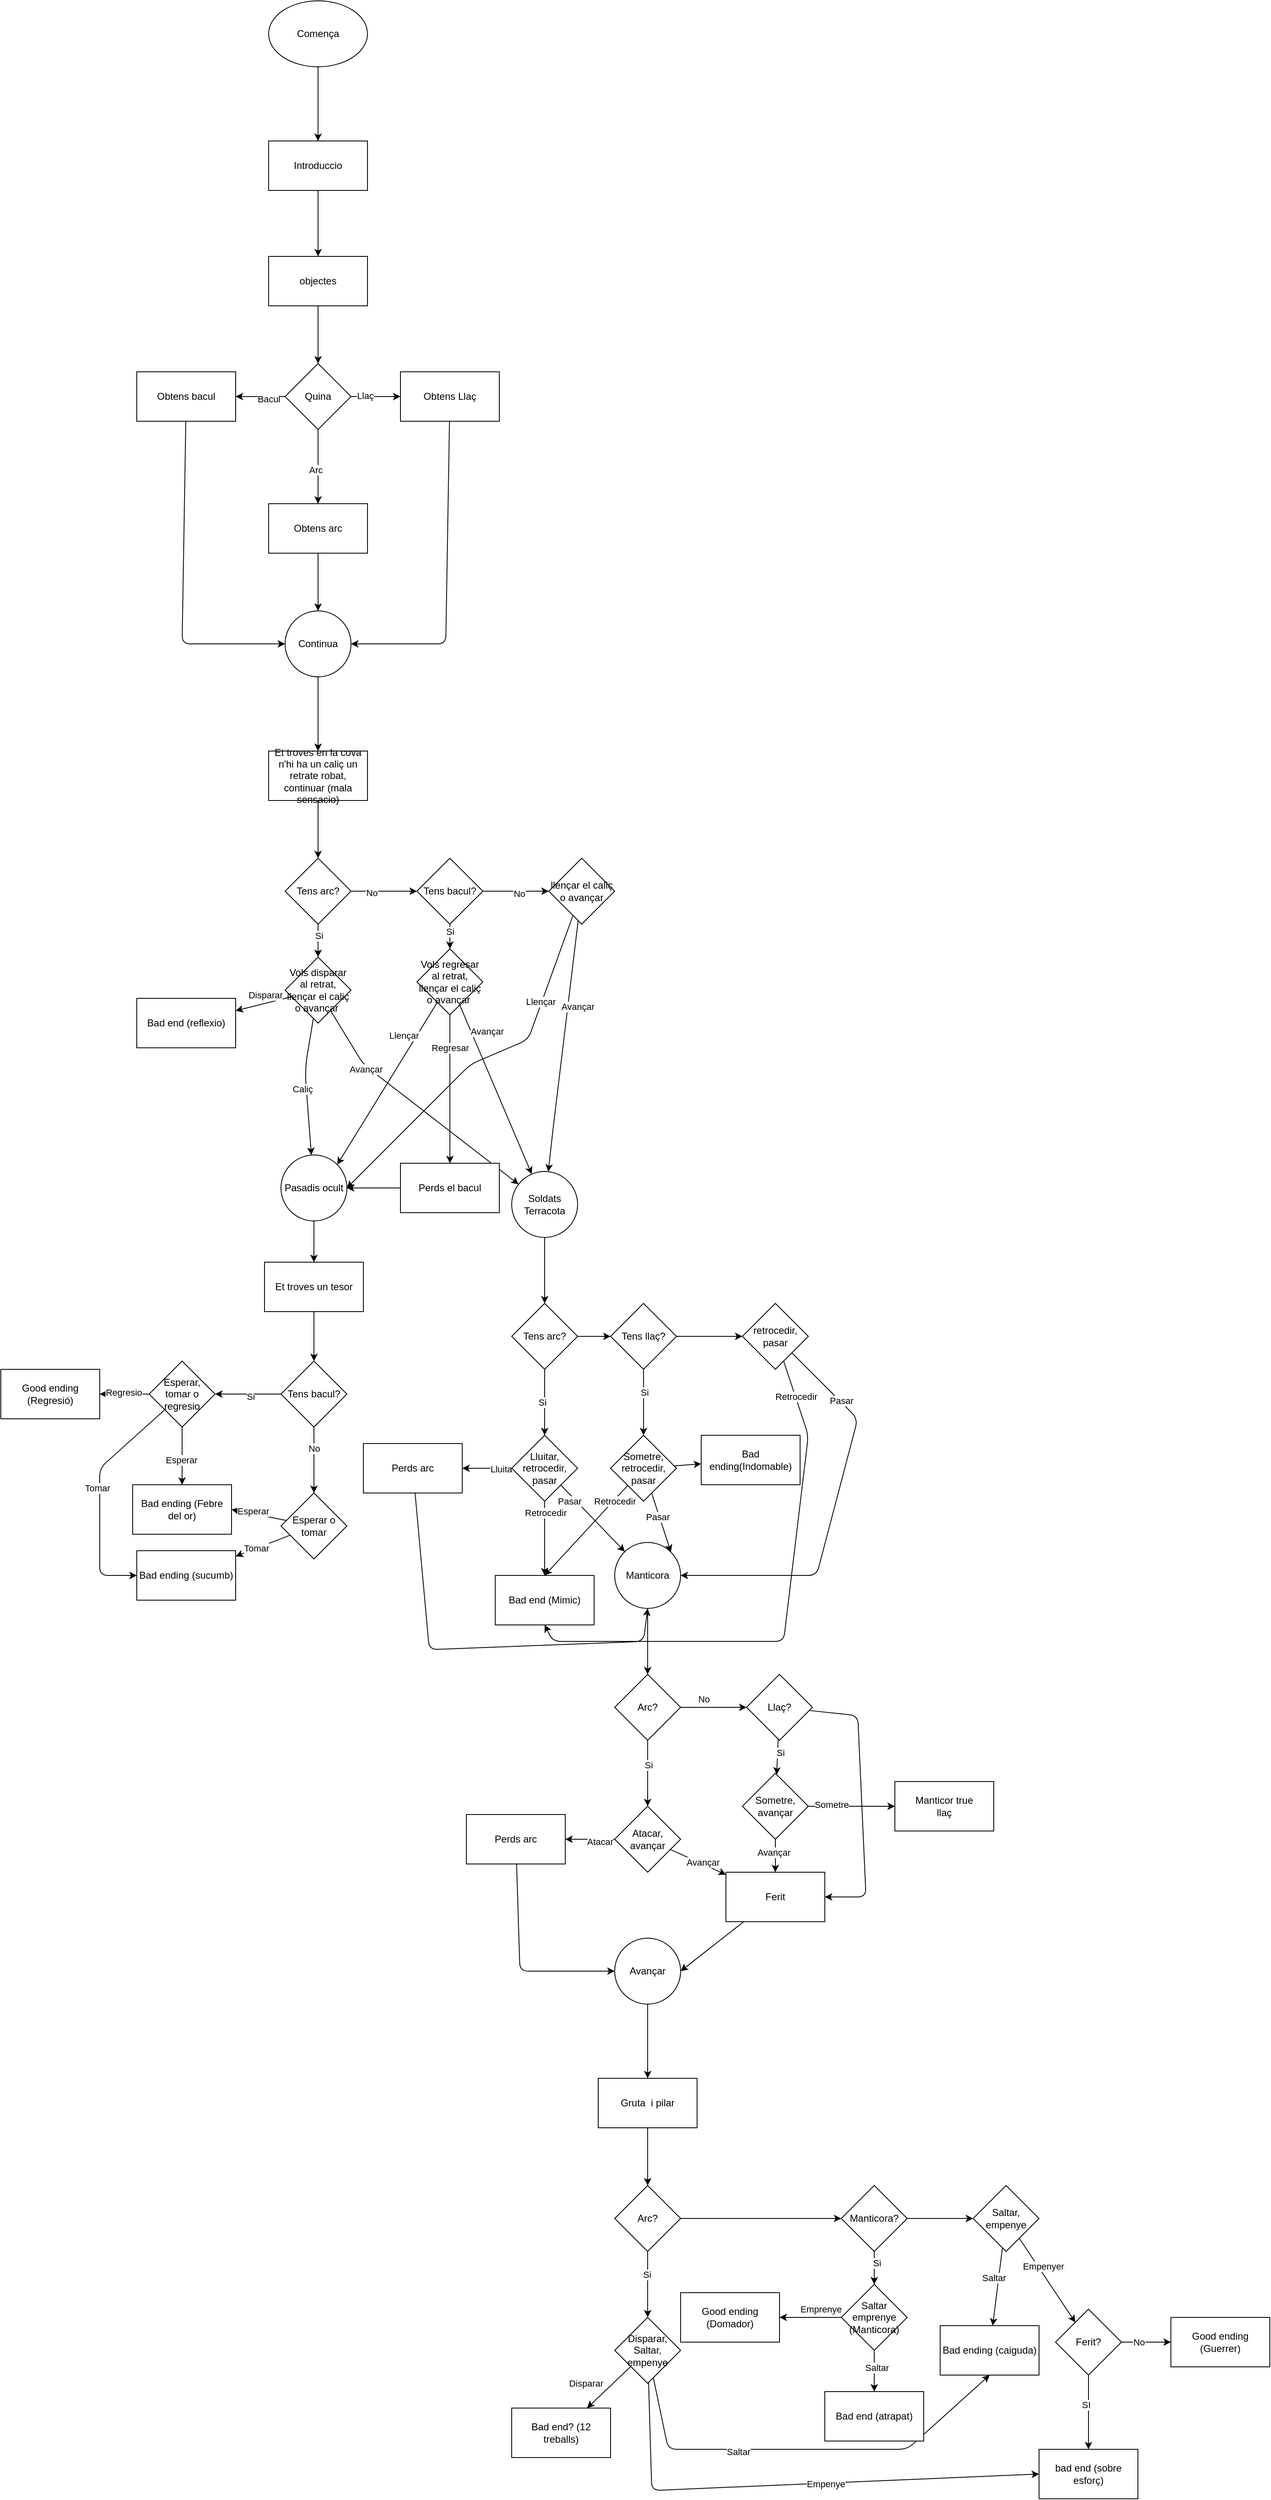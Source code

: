 <mxfile>
    <diagram id="x6MR78qDMotgTGkAIdLR" name="Page-1">
        <mxGraphModel dx="1484" dy="382" grid="1" gridSize="10" guides="1" tooltips="1" connect="1" arrows="1" fold="1" page="1" pageScale="1" pageWidth="850" pageHeight="1100" math="0" shadow="0">
            <root>
                <mxCell id="0"/>
                <mxCell id="1" parent="0"/>
                <mxCell id="4" value="" style="edgeStyle=none;html=1;" parent="1" source="2" target="3" edge="1">
                    <mxGeometry relative="1" as="geometry"/>
                </mxCell>
                <mxCell id="2" value="Comença" style="ellipse;whiteSpace=wrap;html=1;" parent="1" vertex="1">
                    <mxGeometry x="365" y="40" width="120" height="80" as="geometry"/>
                </mxCell>
                <mxCell id="6" value="" style="edgeStyle=none;html=1;" parent="1" source="3" target="5" edge="1">
                    <mxGeometry relative="1" as="geometry"/>
                </mxCell>
                <mxCell id="3" value="Introduccio" style="whiteSpace=wrap;html=1;" parent="1" vertex="1">
                    <mxGeometry x="365" y="210" width="120" height="60" as="geometry"/>
                </mxCell>
                <mxCell id="8" value="" style="edgeStyle=none;html=1;" parent="1" source="5" target="7" edge="1">
                    <mxGeometry relative="1" as="geometry"/>
                </mxCell>
                <mxCell id="5" value="objectes" style="whiteSpace=wrap;html=1;" parent="1" vertex="1">
                    <mxGeometry x="365" y="350" width="120" height="60" as="geometry"/>
                </mxCell>
                <mxCell id="10" value="" style="edgeStyle=none;html=1;" parent="1" source="7" target="9" edge="1">
                    <mxGeometry relative="1" as="geometry"/>
                </mxCell>
                <mxCell id="19" value="Arc" style="edgeLabel;html=1;align=center;verticalAlign=middle;resizable=0;points=[];" parent="10" vertex="1" connectable="0">
                    <mxGeometry x="0.082" y="-3" relative="1" as="geometry">
                        <mxPoint as="offset"/>
                    </mxGeometry>
                </mxCell>
                <mxCell id="14" value="" style="edgeStyle=none;html=1;" parent="1" source="7" target="13" edge="1">
                    <mxGeometry relative="1" as="geometry"/>
                </mxCell>
                <mxCell id="17" value="Bacul" style="edgeLabel;html=1;align=center;verticalAlign=middle;resizable=0;points=[];" parent="14" vertex="1" connectable="0">
                    <mxGeometry x="-0.333" y="3" relative="1" as="geometry">
                        <mxPoint as="offset"/>
                    </mxGeometry>
                </mxCell>
                <mxCell id="16" value="" style="edgeStyle=none;html=1;" parent="1" source="7" target="15" edge="1">
                    <mxGeometry relative="1" as="geometry"/>
                </mxCell>
                <mxCell id="18" value="Llaç" style="edgeLabel;html=1;align=center;verticalAlign=middle;resizable=0;points=[];" parent="16" vertex="1" connectable="0">
                    <mxGeometry x="-0.433" y="1" relative="1" as="geometry">
                        <mxPoint as="offset"/>
                    </mxGeometry>
                </mxCell>
                <mxCell id="7" value="Quina" style="rhombus;whiteSpace=wrap;html=1;" parent="1" vertex="1">
                    <mxGeometry x="385" y="480" width="80" height="80" as="geometry"/>
                </mxCell>
                <mxCell id="12" value="" style="edgeStyle=none;html=1;" parent="1" source="9" target="11" edge="1">
                    <mxGeometry relative="1" as="geometry"/>
                </mxCell>
                <mxCell id="9" value="Obtens arc" style="whiteSpace=wrap;html=1;" parent="1" vertex="1">
                    <mxGeometry x="365" y="650" width="120" height="60" as="geometry"/>
                </mxCell>
                <mxCell id="21" value="" style="edgeStyle=none;html=1;" parent="1" source="11" target="20" edge="1">
                    <mxGeometry relative="1" as="geometry"/>
                </mxCell>
                <mxCell id="11" value="Continua" style="ellipse;whiteSpace=wrap;html=1;" parent="1" vertex="1">
                    <mxGeometry x="385" y="780" width="80" height="80" as="geometry"/>
                </mxCell>
                <mxCell id="217" style="edgeStyle=none;html=1;entryX=0;entryY=0.5;entryDx=0;entryDy=0;" edge="1" parent="1" source="13" target="11">
                    <mxGeometry relative="1" as="geometry">
                        <Array as="points">
                            <mxPoint x="260" y="820"/>
                        </Array>
                    </mxGeometry>
                </mxCell>
                <mxCell id="13" value="Obtens bacul" style="whiteSpace=wrap;html=1;" parent="1" vertex="1">
                    <mxGeometry x="205" y="490" width="120" height="60" as="geometry"/>
                </mxCell>
                <mxCell id="15" value="Obtens Llaç" style="whiteSpace=wrap;html=1;" parent="1" vertex="1">
                    <mxGeometry x="525" y="490" width="120" height="60" as="geometry"/>
                </mxCell>
                <mxCell id="25" value="" style="edgeStyle=none;html=1;" parent="1" source="20" target="24" edge="1">
                    <mxGeometry relative="1" as="geometry"/>
                </mxCell>
                <mxCell id="20" value="Et troves en la cova&lt;div&gt;n&#39;hi ha un caliç un retrate robat, continuar (mala sensacio)&lt;/div&gt;" style="whiteSpace=wrap;html=1;" parent="1" vertex="1">
                    <mxGeometry x="365" y="950" width="120" height="60" as="geometry"/>
                </mxCell>
                <mxCell id="27" value="" style="edgeStyle=none;html=1;" parent="1" source="24" target="26" edge="1">
                    <mxGeometry relative="1" as="geometry"/>
                </mxCell>
                <mxCell id="28" value="No" style="edgeLabel;html=1;align=center;verticalAlign=middle;resizable=0;points=[];" parent="27" vertex="1" connectable="0">
                    <mxGeometry x="-0.375" y="-2" relative="1" as="geometry">
                        <mxPoint as="offset"/>
                    </mxGeometry>
                </mxCell>
                <mxCell id="32" value="" style="edgeStyle=none;html=1;" parent="1" source="24" target="31" edge="1">
                    <mxGeometry relative="1" as="geometry"/>
                </mxCell>
                <mxCell id="63" value="Si" style="edgeLabel;html=1;align=center;verticalAlign=middle;resizable=0;points=[];" parent="32" vertex="1" connectable="0">
                    <mxGeometry x="-0.333" y="1" relative="1" as="geometry">
                        <mxPoint as="offset"/>
                    </mxGeometry>
                </mxCell>
                <mxCell id="24" value="Tens arc?" style="rhombus;whiteSpace=wrap;html=1;" parent="1" vertex="1">
                    <mxGeometry x="385" y="1080" width="80" height="80" as="geometry"/>
                </mxCell>
                <mxCell id="53" value="" style="edgeStyle=none;html=1;" parent="1" source="26" target="52" edge="1">
                    <mxGeometry relative="1" as="geometry"/>
                </mxCell>
                <mxCell id="56" value="No" style="edgeLabel;html=1;align=center;verticalAlign=middle;resizable=0;points=[];" parent="53" vertex="1" connectable="0">
                    <mxGeometry x="0.092" y="-3" relative="1" as="geometry">
                        <mxPoint as="offset"/>
                    </mxGeometry>
                </mxCell>
                <mxCell id="55" value="" style="edgeStyle=none;html=1;" parent="1" source="26" target="54" edge="1">
                    <mxGeometry relative="1" as="geometry"/>
                </mxCell>
                <mxCell id="57" value="Si" style="edgeLabel;html=1;align=center;verticalAlign=middle;resizable=0;points=[];" parent="55" vertex="1" connectable="0">
                    <mxGeometry x="-0.392" relative="1" as="geometry">
                        <mxPoint as="offset"/>
                    </mxGeometry>
                </mxCell>
                <mxCell id="26" value="Tens bacul?" style="rhombus;whiteSpace=wrap;html=1;" parent="1" vertex="1">
                    <mxGeometry x="545" y="1080" width="80" height="80" as="geometry"/>
                </mxCell>
                <mxCell id="36" value="" style="edgeStyle=none;html=1;" parent="1" source="31" target="35" edge="1">
                    <mxGeometry relative="1" as="geometry"/>
                </mxCell>
                <mxCell id="37" value="Disparar" style="edgeLabel;html=1;align=center;verticalAlign=middle;resizable=0;points=[];" parent="36" vertex="1" connectable="0">
                    <mxGeometry x="-0.078" y="-3" relative="1" as="geometry">
                        <mxPoint y="-7" as="offset"/>
                    </mxGeometry>
                </mxCell>
                <mxCell id="47" value="" style="edgeStyle=none;html=1;" parent="1" source="31" target="46" edge="1">
                    <mxGeometry relative="1" as="geometry">
                        <Array as="points">
                            <mxPoint x="410" y="1330"/>
                            <mxPoint x="410" y="1350"/>
                        </Array>
                    </mxGeometry>
                </mxCell>
                <mxCell id="48" value="Caliç" style="edgeLabel;html=1;align=center;verticalAlign=middle;resizable=0;points=[];" parent="47" vertex="1" connectable="0">
                    <mxGeometry x="0.08" y="3" relative="1" as="geometry">
                        <mxPoint x="-8" y="-3" as="offset"/>
                    </mxGeometry>
                </mxCell>
                <mxCell id="51" value="" style="edgeStyle=none;html=1;" parent="1" source="31" target="50" edge="1">
                    <mxGeometry relative="1" as="geometry">
                        <Array as="points">
                            <mxPoint x="480" y="1330"/>
                        </Array>
                    </mxGeometry>
                </mxCell>
                <mxCell id="64" value="Avançar" style="edgeLabel;html=1;align=center;verticalAlign=middle;resizable=0;points=[];" parent="51" vertex="1" connectable="0">
                    <mxGeometry x="-0.479" y="-3" relative="1" as="geometry">
                        <mxPoint as="offset"/>
                    </mxGeometry>
                </mxCell>
                <mxCell id="31" value="Vols disparar al retrat, llençar el caliç o avançar&amp;nbsp;" style="rhombus;whiteSpace=wrap;html=1;" parent="1" vertex="1">
                    <mxGeometry x="385" y="1200" width="80" height="80" as="geometry"/>
                </mxCell>
                <mxCell id="35" value="Bad end (reflexio)" style="whiteSpace=wrap;html=1;" parent="1" vertex="1">
                    <mxGeometry x="205" y="1250" width="120" height="60" as="geometry"/>
                </mxCell>
                <mxCell id="76" value="" style="edgeStyle=none;html=1;" parent="1" source="46" target="75" edge="1">
                    <mxGeometry relative="1" as="geometry"/>
                </mxCell>
                <mxCell id="46" value="Pasadis ocult" style="ellipse;whiteSpace=wrap;html=1;" parent="1" vertex="1">
                    <mxGeometry x="380" y="1440" width="80" height="80" as="geometry"/>
                </mxCell>
                <mxCell id="96" value="" style="edgeStyle=none;html=1;" parent="1" source="50" target="95" edge="1">
                    <mxGeometry relative="1" as="geometry"/>
                </mxCell>
                <mxCell id="50" value="Soldats Terracota" style="ellipse;whiteSpace=wrap;html=1;" parent="1" vertex="1">
                    <mxGeometry x="660" y="1460" width="80" height="80" as="geometry"/>
                </mxCell>
                <mxCell id="61" style="edgeStyle=none;html=1;" parent="1" source="52" target="50" edge="1">
                    <mxGeometry relative="1" as="geometry">
                        <Array as="points">
                            <mxPoint x="710" y="1410"/>
                        </Array>
                    </mxGeometry>
                </mxCell>
                <mxCell id="68" value="Avançar" style="edgeLabel;html=1;align=center;verticalAlign=middle;resizable=0;points=[];" parent="61" vertex="1" connectable="0">
                    <mxGeometry x="-0.754" y="-3" relative="1" as="geometry">
                        <mxPoint x="7" y="67" as="offset"/>
                    </mxGeometry>
                </mxCell>
                <mxCell id="62" style="edgeStyle=none;html=1;entryX=1;entryY=0.5;entryDx=0;entryDy=0;" parent="1" source="52" target="46" edge="1">
                    <mxGeometry relative="1" as="geometry">
                        <Array as="points">
                            <mxPoint x="680" y="1300"/>
                            <mxPoint x="610" y="1330"/>
                        </Array>
                    </mxGeometry>
                </mxCell>
                <mxCell id="67" value="Llençar" style="edgeLabel;html=1;align=center;verticalAlign=middle;resizable=0;points=[];" parent="62" vertex="1" connectable="0">
                    <mxGeometry x="-0.684" y="-3" relative="1" as="geometry">
                        <mxPoint x="-13" y="39" as="offset"/>
                    </mxGeometry>
                </mxCell>
                <mxCell id="52" value="&lt;span style=&quot;color: rgb(0, 0, 0);&quot;&gt;llençar el caliç o avançar&lt;/span&gt;" style="rhombus;whiteSpace=wrap;html=1;" parent="1" vertex="1">
                    <mxGeometry x="705" y="1080" width="80" height="80" as="geometry"/>
                </mxCell>
                <mxCell id="59" style="edgeStyle=none;html=1;" parent="1" source="54" target="50" edge="1">
                    <mxGeometry relative="1" as="geometry"/>
                </mxCell>
                <mxCell id="72" value="Avançar" style="edgeLabel;html=1;align=center;verticalAlign=middle;resizable=0;points=[];" parent="59" vertex="1" connectable="0">
                    <mxGeometry x="-0.474" y="-2" relative="1" as="geometry">
                        <mxPoint x="12" y="-23" as="offset"/>
                    </mxGeometry>
                </mxCell>
                <mxCell id="60" style="edgeStyle=none;html=1;entryX=1;entryY=0;entryDx=0;entryDy=0;" parent="1" source="54" target="46" edge="1">
                    <mxGeometry relative="1" as="geometry"/>
                </mxCell>
                <mxCell id="65" value="Llençar" style="edgeLabel;html=1;align=center;verticalAlign=middle;resizable=0;points=[];" parent="60" vertex="1" connectable="0">
                    <mxGeometry x="-0.58" y="-1" relative="1" as="geometry">
                        <mxPoint x="-15" y="-1" as="offset"/>
                    </mxGeometry>
                </mxCell>
                <mxCell id="71" value="" style="edgeStyle=none;html=1;" parent="1" source="54" target="70" edge="1">
                    <mxGeometry relative="1" as="geometry"/>
                </mxCell>
                <mxCell id="73" value="Regresar" style="edgeLabel;html=1;align=center;verticalAlign=middle;resizable=0;points=[];" parent="71" vertex="1" connectable="0">
                    <mxGeometry x="-0.244" y="-1" relative="1" as="geometry">
                        <mxPoint x="1" y="-28" as="offset"/>
                    </mxGeometry>
                </mxCell>
                <mxCell id="54" value="&lt;span style=&quot;color: rgb(0, 0, 0);&quot;&gt;Vols regresar al retrat, llençar el caliç o avançar&amp;nbsp;&lt;/span&gt;" style="rhombus;whiteSpace=wrap;html=1;" parent="1" vertex="1">
                    <mxGeometry x="545" y="1190" width="80" height="80" as="geometry"/>
                </mxCell>
                <mxCell id="74" value="" style="edgeStyle=none;html=1;" parent="1" source="70" target="46" edge="1">
                    <mxGeometry relative="1" as="geometry"/>
                </mxCell>
                <mxCell id="70" value="Perds el bacul" style="whiteSpace=wrap;html=1;" parent="1" vertex="1">
                    <mxGeometry x="525" y="1450" width="120" height="60" as="geometry"/>
                </mxCell>
                <mxCell id="78" value="" style="edgeStyle=none;html=1;" parent="1" source="75" target="77" edge="1">
                    <mxGeometry relative="1" as="geometry"/>
                </mxCell>
                <mxCell id="75" value="Et troves un tesor" style="whiteSpace=wrap;html=1;" parent="1" vertex="1">
                    <mxGeometry x="360" y="1570" width="120" height="60" as="geometry"/>
                </mxCell>
                <mxCell id="80" value="" style="edgeStyle=none;html=1;" parent="1" source="77" target="79" edge="1">
                    <mxGeometry relative="1" as="geometry"/>
                </mxCell>
                <mxCell id="81" value="No" style="edgeLabel;html=1;align=center;verticalAlign=middle;resizable=0;points=[];" parent="80" vertex="1" connectable="0">
                    <mxGeometry x="-0.35" relative="1" as="geometry">
                        <mxPoint as="offset"/>
                    </mxGeometry>
                </mxCell>
                <mxCell id="83" value="" style="edgeStyle=none;html=1;" parent="1" source="77" target="82" edge="1">
                    <mxGeometry relative="1" as="geometry"/>
                </mxCell>
                <mxCell id="187" value="Si" style="edgeLabel;html=1;align=center;verticalAlign=middle;resizable=0;points=[];" parent="83" vertex="1" connectable="0">
                    <mxGeometry x="-0.083" y="3" relative="1" as="geometry">
                        <mxPoint x="-1" as="offset"/>
                    </mxGeometry>
                </mxCell>
                <mxCell id="77" value="Tens bacul?" style="rhombus;whiteSpace=wrap;html=1;" parent="1" vertex="1">
                    <mxGeometry x="380" y="1690" width="80" height="80" as="geometry"/>
                </mxCell>
                <mxCell id="85" value="" style="edgeStyle=none;html=1;" parent="1" source="79" target="84" edge="1">
                    <mxGeometry relative="1" as="geometry"/>
                </mxCell>
                <mxCell id="189" value="Tomar" style="edgeLabel;html=1;align=center;verticalAlign=middle;resizable=0;points=[];" parent="85" vertex="1" connectable="0">
                    <mxGeometry x="0.251" y="-1" relative="1" as="geometry">
                        <mxPoint as="offset"/>
                    </mxGeometry>
                </mxCell>
                <mxCell id="90" style="edgeStyle=none;html=1;entryX=1;entryY=0.5;entryDx=0;entryDy=0;" parent="1" source="79" target="89" edge="1">
                    <mxGeometry relative="1" as="geometry"/>
                </mxCell>
                <mxCell id="188" value="Esperar" style="edgeLabel;html=1;align=center;verticalAlign=middle;resizable=0;points=[];" parent="90" vertex="1" connectable="0">
                    <mxGeometry x="0.2" y="-3" relative="1" as="geometry">
                        <mxPoint x="-1" y="-1" as="offset"/>
                    </mxGeometry>
                </mxCell>
                <mxCell id="79" value="Esperar o tomar" style="rhombus;whiteSpace=wrap;html=1;" parent="1" vertex="1">
                    <mxGeometry x="380" y="1850" width="80" height="80" as="geometry"/>
                </mxCell>
                <mxCell id="91" style="edgeStyle=none;html=1;" parent="1" source="82" target="89" edge="1">
                    <mxGeometry relative="1" as="geometry"/>
                </mxCell>
                <mxCell id="191" value="Esperar" style="edgeLabel;html=1;align=center;verticalAlign=middle;resizable=0;points=[];" parent="91" vertex="1" connectable="0">
                    <mxGeometry x="0.143" y="-1" relative="1" as="geometry">
                        <mxPoint as="offset"/>
                    </mxGeometry>
                </mxCell>
                <mxCell id="92" style="edgeStyle=none;html=1;" parent="1" source="82" target="84" edge="1">
                    <mxGeometry relative="1" as="geometry">
                        <Array as="points">
                            <mxPoint x="160" y="1820"/>
                            <mxPoint x="160" y="1950"/>
                        </Array>
                    </mxGeometry>
                </mxCell>
                <mxCell id="190" value="Tomar" style="edgeLabel;html=1;align=center;verticalAlign=middle;resizable=0;points=[];" parent="92" vertex="1" connectable="0">
                    <mxGeometry x="-0.074" y="-3" relative="1" as="geometry">
                        <mxPoint as="offset"/>
                    </mxGeometry>
                </mxCell>
                <mxCell id="94" value="" style="edgeStyle=none;html=1;" parent="1" source="82" target="93" edge="1">
                    <mxGeometry relative="1" as="geometry"/>
                </mxCell>
                <mxCell id="192" value="Regresio" style="edgeLabel;html=1;align=center;verticalAlign=middle;resizable=0;points=[];" parent="94" vertex="1" connectable="0">
                    <mxGeometry x="0.022" y="-2" relative="1" as="geometry">
                        <mxPoint x="-1" as="offset"/>
                    </mxGeometry>
                </mxCell>
                <mxCell id="82" value="&lt;span style=&quot;color: rgb(0, 0, 0);&quot;&gt;Esperar, tomar o regresio&lt;/span&gt;" style="rhombus;whiteSpace=wrap;html=1;" parent="1" vertex="1">
                    <mxGeometry x="220" y="1690" width="80" height="80" as="geometry"/>
                </mxCell>
                <mxCell id="84" value="Bad ending (sucumb)" style="whiteSpace=wrap;html=1;" parent="1" vertex="1">
                    <mxGeometry x="205" y="1920" width="120" height="60" as="geometry"/>
                </mxCell>
                <mxCell id="89" value="Bad ending (Febre del or)" style="whiteSpace=wrap;html=1;" parent="1" vertex="1">
                    <mxGeometry x="200" y="1840" width="120" height="60" as="geometry"/>
                </mxCell>
                <mxCell id="93" value="Good ending (Regresió)" style="whiteSpace=wrap;html=1;" parent="1" vertex="1">
                    <mxGeometry x="40" y="1700" width="120" height="60" as="geometry"/>
                </mxCell>
                <mxCell id="98" value="" style="edgeStyle=none;html=1;" parent="1" source="95" target="97" edge="1">
                    <mxGeometry relative="1" as="geometry"/>
                </mxCell>
                <mxCell id="193" value="Si" style="edgeLabel;html=1;align=center;verticalAlign=middle;resizable=0;points=[];" parent="98" vertex="1" connectable="0">
                    <mxGeometry y="-3" relative="1" as="geometry">
                        <mxPoint as="offset"/>
                    </mxGeometry>
                </mxCell>
                <mxCell id="108" value="" style="edgeStyle=none;html=1;" parent="1" source="95" target="107" edge="1">
                    <mxGeometry relative="1" as="geometry"/>
                </mxCell>
                <mxCell id="95" value="Tens arc?" style="rhombus;whiteSpace=wrap;html=1;" parent="1" vertex="1">
                    <mxGeometry x="660" y="1620" width="80" height="80" as="geometry"/>
                </mxCell>
                <mxCell id="100" value="" style="edgeStyle=none;html=1;" parent="1" source="97" target="99" edge="1">
                    <mxGeometry relative="1" as="geometry"/>
                </mxCell>
                <mxCell id="202" value="Lluita" style="edgeLabel;html=1;align=center;verticalAlign=middle;resizable=0;points=[];" vertex="1" connectable="0" parent="100">
                    <mxGeometry x="-0.556" y="1" relative="1" as="geometry">
                        <mxPoint as="offset"/>
                    </mxGeometry>
                </mxCell>
                <mxCell id="102" value="" style="edgeStyle=none;html=1;" parent="1" source="97" target="101" edge="1">
                    <mxGeometry relative="1" as="geometry"/>
                </mxCell>
                <mxCell id="201" value="Retrocedir" style="edgeLabel;html=1;align=center;verticalAlign=middle;resizable=0;points=[];" vertex="1" connectable="0" parent="102">
                    <mxGeometry x="-0.696" y="1" relative="1" as="geometry">
                        <mxPoint as="offset"/>
                    </mxGeometry>
                </mxCell>
                <mxCell id="106" value="" style="edgeStyle=none;html=1;" parent="1" source="97" target="105" edge="1">
                    <mxGeometry relative="1" as="geometry"/>
                </mxCell>
                <mxCell id="200" value="Pasar" style="edgeLabel;html=1;align=center;verticalAlign=middle;resizable=0;points=[];" vertex="1" connectable="0" parent="106">
                    <mxGeometry x="-0.325" y="-4" relative="1" as="geometry">
                        <mxPoint x="-13" y="-11" as="offset"/>
                    </mxGeometry>
                </mxCell>
                <mxCell id="97" value="Lluitar, retrocedir, pasar" style="rhombus;whiteSpace=wrap;html=1;" parent="1" vertex="1">
                    <mxGeometry x="660" y="1780" width="80" height="80" as="geometry"/>
                </mxCell>
                <mxCell id="116" style="edgeStyle=none;html=1;entryX=0.5;entryY=1;entryDx=0;entryDy=0;" parent="1" source="99" target="105" edge="1">
                    <mxGeometry relative="1" as="geometry">
                        <Array as="points">
                            <mxPoint x="560" y="2040"/>
                            <mxPoint x="820" y="2030"/>
                        </Array>
                    </mxGeometry>
                </mxCell>
                <mxCell id="99" value="Perds arc" style="whiteSpace=wrap;html=1;" parent="1" vertex="1">
                    <mxGeometry x="480" y="1790" width="120" height="60" as="geometry"/>
                </mxCell>
                <mxCell id="101" value="Bad end (Mimic)" style="whiteSpace=wrap;html=1;" parent="1" vertex="1">
                    <mxGeometry x="640" y="1950" width="120" height="60" as="geometry"/>
                </mxCell>
                <mxCell id="122" value="" style="edgeStyle=none;html=1;" parent="1" source="105" target="121" edge="1">
                    <mxGeometry relative="1" as="geometry"/>
                </mxCell>
                <mxCell id="105" value="Manticora" style="ellipse;whiteSpace=wrap;html=1;" parent="1" vertex="1">
                    <mxGeometry x="785" y="1910" width="80" height="80" as="geometry"/>
                </mxCell>
                <mxCell id="110" value="" style="edgeStyle=none;html=1;" parent="1" source="107" target="109" edge="1">
                    <mxGeometry relative="1" as="geometry"/>
                </mxCell>
                <mxCell id="195" value="Si" style="edgeLabel;html=1;align=center;verticalAlign=middle;resizable=0;points=[];" vertex="1" connectable="0" parent="110">
                    <mxGeometry x="-0.3" y="1" relative="1" as="geometry">
                        <mxPoint as="offset"/>
                    </mxGeometry>
                </mxCell>
                <mxCell id="118" value="" style="edgeStyle=none;html=1;" parent="1" source="107" target="117" edge="1">
                    <mxGeometry relative="1" as="geometry"/>
                </mxCell>
                <mxCell id="107" value="Tens llaç?" style="rhombus;whiteSpace=wrap;html=1;" parent="1" vertex="1">
                    <mxGeometry x="780" y="1620" width="80" height="80" as="geometry"/>
                </mxCell>
                <mxCell id="112" style="edgeStyle=none;html=1;entryX=0.5;entryY=0;entryDx=0;entryDy=0;" parent="1" source="109" target="101" edge="1">
                    <mxGeometry relative="1" as="geometry"/>
                </mxCell>
                <mxCell id="199" value="Retrocedir" style="edgeLabel;html=1;align=center;verticalAlign=middle;resizable=0;points=[];" vertex="1" connectable="0" parent="112">
                    <mxGeometry x="-0.781" relative="1" as="geometry">
                        <mxPoint x="-5" y="7" as="offset"/>
                    </mxGeometry>
                </mxCell>
                <mxCell id="113" style="edgeStyle=none;html=1;entryX=1;entryY=0;entryDx=0;entryDy=0;" parent="1" source="109" target="105" edge="1">
                    <mxGeometry relative="1" as="geometry"/>
                </mxCell>
                <mxCell id="198" value="Pasar" style="edgeLabel;html=1;align=center;verticalAlign=middle;resizable=0;points=[];" vertex="1" connectable="0" parent="113">
                    <mxGeometry x="-0.224" y="-2" relative="1" as="geometry">
                        <mxPoint as="offset"/>
                    </mxGeometry>
                </mxCell>
                <mxCell id="115" value="" style="edgeStyle=none;html=1;" parent="1" source="109" target="114" edge="1">
                    <mxGeometry relative="1" as="geometry"/>
                </mxCell>
                <mxCell id="109" value="&lt;span style=&quot;color: rgb(0, 0, 0);&quot;&gt;Sometre, retrocedir, pasar&lt;/span&gt;" style="rhombus;whiteSpace=wrap;html=1;" parent="1" vertex="1">
                    <mxGeometry x="780" y="1780" width="80" height="80" as="geometry"/>
                </mxCell>
                <mxCell id="114" value="Bad ending(Indomable)" style="whiteSpace=wrap;html=1;" parent="1" vertex="1">
                    <mxGeometry x="890" y="1780" width="120" height="60" as="geometry"/>
                </mxCell>
                <mxCell id="119" style="edgeStyle=none;html=1;entryX=1;entryY=0.5;entryDx=0;entryDy=0;" parent="1" source="117" target="105" edge="1">
                    <mxGeometry relative="1" as="geometry">
                        <Array as="points">
                            <mxPoint x="1080" y="1760"/>
                            <mxPoint x="1030" y="1950"/>
                            <mxPoint x="970" y="1950"/>
                        </Array>
                    </mxGeometry>
                </mxCell>
                <mxCell id="196" value="Pasar" style="edgeLabel;html=1;align=center;verticalAlign=middle;resizable=0;points=[];" vertex="1" connectable="0" parent="119">
                    <mxGeometry x="-0.65" y="1" relative="1" as="geometry">
                        <mxPoint as="offset"/>
                    </mxGeometry>
                </mxCell>
                <mxCell id="120" style="edgeStyle=none;html=1;entryX=0.5;entryY=1;entryDx=0;entryDy=0;" parent="1" source="117" target="101" edge="1">
                    <mxGeometry relative="1" as="geometry">
                        <Array as="points">
                            <mxPoint x="1020" y="1780"/>
                            <mxPoint x="990" y="2030"/>
                            <mxPoint x="710" y="2030"/>
                        </Array>
                    </mxGeometry>
                </mxCell>
                <mxCell id="197" value="Retrocedir" style="edgeLabel;html=1;align=center;verticalAlign=middle;resizable=0;points=[];" vertex="1" connectable="0" parent="120">
                    <mxGeometry x="-0.86" relative="1" as="geometry">
                        <mxPoint as="offset"/>
                    </mxGeometry>
                </mxCell>
                <mxCell id="117" value="&lt;span style=&quot;color: rgb(0, 0, 0);&quot;&gt;retrocedir, pasar&lt;/span&gt;" style="rhombus;whiteSpace=wrap;html=1;" parent="1" vertex="1">
                    <mxGeometry x="940" y="1620" width="80" height="80" as="geometry"/>
                </mxCell>
                <mxCell id="124" value="" style="edgeStyle=none;html=1;" parent="1" source="121" target="123" edge="1">
                    <mxGeometry relative="1" as="geometry"/>
                </mxCell>
                <mxCell id="206" value="No" style="edgeLabel;html=1;align=center;verticalAlign=middle;resizable=0;points=[];" vertex="1" connectable="0" parent="124">
                    <mxGeometry x="-0.317" y="-3" relative="1" as="geometry">
                        <mxPoint y="-13" as="offset"/>
                    </mxGeometry>
                </mxCell>
                <mxCell id="128" value="" style="edgeStyle=none;html=1;" parent="1" source="121" target="127" edge="1">
                    <mxGeometry relative="1" as="geometry"/>
                </mxCell>
                <mxCell id="203" value="Si" style="edgeLabel;html=1;align=center;verticalAlign=middle;resizable=0;points=[];" vertex="1" connectable="0" parent="128">
                    <mxGeometry x="-0.25" y="1" relative="1" as="geometry">
                        <mxPoint as="offset"/>
                    </mxGeometry>
                </mxCell>
                <mxCell id="121" value="Arc?" style="rhombus;whiteSpace=wrap;html=1;" parent="1" vertex="1">
                    <mxGeometry x="785" y="2070" width="80" height="80" as="geometry"/>
                </mxCell>
                <mxCell id="126" value="" style="edgeStyle=none;html=1;entryX=1;entryY=0.5;entryDx=0;entryDy=0;" parent="1" source="123" target="129" edge="1">
                    <mxGeometry relative="1" as="geometry">
                        <mxPoint x="1105" y="2110" as="targetPoint"/>
                        <Array as="points">
                            <mxPoint x="1080" y="2120"/>
                            <mxPoint x="1090" y="2340"/>
                        </Array>
                    </mxGeometry>
                </mxCell>
                <mxCell id="136" value="" style="edgeStyle=none;html=1;" parent="1" source="123" target="135" edge="1">
                    <mxGeometry relative="1" as="geometry"/>
                </mxCell>
                <mxCell id="207" value="Si" style="edgeLabel;html=1;align=center;verticalAlign=middle;resizable=0;points=[];" vertex="1" connectable="0" parent="136">
                    <mxGeometry x="-0.19" y="3" relative="1" as="geometry">
                        <mxPoint y="-1" as="offset"/>
                    </mxGeometry>
                </mxCell>
                <mxCell id="123" value="Llaç?" style="rhombus;whiteSpace=wrap;html=1;" parent="1" vertex="1">
                    <mxGeometry x="945" y="2070" width="80" height="80" as="geometry"/>
                </mxCell>
                <mxCell id="130" value="" style="edgeStyle=none;html=1;" parent="1" source="127" target="129" edge="1">
                    <mxGeometry relative="1" as="geometry"/>
                </mxCell>
                <mxCell id="210" value="Avançar" style="edgeLabel;html=1;align=center;verticalAlign=middle;resizable=0;points=[];" vertex="1" connectable="0" parent="130">
                    <mxGeometry x="0.153" y="2" relative="1" as="geometry">
                        <mxPoint as="offset"/>
                    </mxGeometry>
                </mxCell>
                <mxCell id="139" value="" style="edgeStyle=none;html=1;" parent="1" source="127" target="138" edge="1">
                    <mxGeometry relative="1" as="geometry"/>
                </mxCell>
                <mxCell id="204" value="Atacar" style="edgeLabel;html=1;align=center;verticalAlign=middle;resizable=0;points=[];" vertex="1" connectable="0" parent="139">
                    <mxGeometry x="-0.378" y="3" relative="1" as="geometry">
                        <mxPoint as="offset"/>
                    </mxGeometry>
                </mxCell>
                <mxCell id="127" value="Atacar, avançar" style="rhombus;whiteSpace=wrap;html=1;" parent="1" vertex="1">
                    <mxGeometry x="785" y="2230" width="80" height="80" as="geometry"/>
                </mxCell>
                <mxCell id="137" style="edgeStyle=none;html=1;entryX=1;entryY=0.5;entryDx=0;entryDy=0;" parent="1" source="129" target="131" edge="1">
                    <mxGeometry relative="1" as="geometry"/>
                </mxCell>
                <mxCell id="129" value="Ferit" style="whiteSpace=wrap;html=1;" parent="1" vertex="1">
                    <mxGeometry x="920" y="2310" width="120" height="60" as="geometry"/>
                </mxCell>
                <mxCell id="146" value="" style="edgeStyle=none;html=1;" parent="1" source="131" target="145" edge="1">
                    <mxGeometry relative="1" as="geometry"/>
                </mxCell>
                <mxCell id="131" value="Avançar" style="ellipse;whiteSpace=wrap;html=1;" parent="1" vertex="1">
                    <mxGeometry x="785" y="2390" width="80" height="80" as="geometry"/>
                </mxCell>
                <mxCell id="142" value="" style="edgeStyle=none;html=1;" parent="1" source="135" target="141" edge="1">
                    <mxGeometry relative="1" as="geometry"/>
                </mxCell>
                <mxCell id="208" value="Sometre" style="edgeLabel;html=1;align=center;verticalAlign=middle;resizable=0;points=[];" vertex="1" connectable="0" parent="142">
                    <mxGeometry x="-0.479" y="2" relative="1" as="geometry">
                        <mxPoint as="offset"/>
                    </mxGeometry>
                </mxCell>
                <mxCell id="205" value="" style="edgeStyle=none;html=1;" edge="1" parent="1" source="135" target="129">
                    <mxGeometry relative="1" as="geometry"/>
                </mxCell>
                <mxCell id="209" value="Avançar" style="edgeLabel;html=1;align=center;verticalAlign=middle;resizable=0;points=[];" vertex="1" connectable="0" parent="205">
                    <mxGeometry x="-0.2" y="-2" relative="1" as="geometry">
                        <mxPoint as="offset"/>
                    </mxGeometry>
                </mxCell>
                <mxCell id="135" value="Sometre, avançar" style="rhombus;whiteSpace=wrap;html=1;" parent="1" vertex="1">
                    <mxGeometry x="940" y="2190" width="80" height="80" as="geometry"/>
                </mxCell>
                <mxCell id="140" style="edgeStyle=none;html=1;entryX=0;entryY=0.5;entryDx=0;entryDy=0;" parent="1" source="138" target="131" edge="1">
                    <mxGeometry relative="1" as="geometry">
                        <Array as="points">
                            <mxPoint x="670" y="2430"/>
                        </Array>
                    </mxGeometry>
                </mxCell>
                <mxCell id="138" value="Perds arc" style="whiteSpace=wrap;html=1;" parent="1" vertex="1">
                    <mxGeometry x="605" y="2240" width="120" height="60" as="geometry"/>
                </mxCell>
                <mxCell id="141" value="Manticor true&lt;div&gt;llaç&lt;/div&gt;" style="whiteSpace=wrap;html=1;" parent="1" vertex="1">
                    <mxGeometry x="1125" y="2200" width="120" height="60" as="geometry"/>
                </mxCell>
                <mxCell id="148" value="" style="edgeStyle=none;html=1;" parent="1" source="145" target="147" edge="1">
                    <mxGeometry relative="1" as="geometry"/>
                </mxCell>
                <mxCell id="145" value="Gruta&amp;nbsp; i pilar" style="whiteSpace=wrap;html=1;" parent="1" vertex="1">
                    <mxGeometry x="765" y="2560" width="120" height="60" as="geometry"/>
                </mxCell>
                <mxCell id="152" value="" style="edgeStyle=none;html=1;" parent="1" source="147" target="151" edge="1">
                    <mxGeometry relative="1" as="geometry"/>
                </mxCell>
                <mxCell id="169" value="" style="edgeStyle=none;html=1;" parent="1" source="147" target="168" edge="1">
                    <mxGeometry relative="1" as="geometry"/>
                </mxCell>
                <mxCell id="211" value="Si" style="edgeLabel;html=1;align=center;verticalAlign=middle;resizable=0;points=[];" vertex="1" connectable="0" parent="169">
                    <mxGeometry x="-0.308" y="-1" relative="1" as="geometry">
                        <mxPoint as="offset"/>
                    </mxGeometry>
                </mxCell>
                <mxCell id="147" value="Arc?" style="rhombus;whiteSpace=wrap;html=1;" parent="1" vertex="1">
                    <mxGeometry x="785" y="2690" width="80" height="80" as="geometry"/>
                </mxCell>
                <mxCell id="154" value="" style="edgeStyle=none;html=1;" parent="1" source="151" target="153" edge="1">
                    <mxGeometry relative="1" as="geometry"/>
                </mxCell>
                <mxCell id="156" value="" style="edgeStyle=none;html=1;" parent="1" source="151" target="155" edge="1">
                    <mxGeometry relative="1" as="geometry"/>
                </mxCell>
                <mxCell id="212" value="Si" style="edgeLabel;html=1;align=center;verticalAlign=middle;resizable=0;points=[];" vertex="1" connectable="0" parent="156">
                    <mxGeometry x="-0.3" y="3" relative="1" as="geometry">
                        <mxPoint as="offset"/>
                    </mxGeometry>
                </mxCell>
                <mxCell id="151" value="Manticora?" style="rhombus;whiteSpace=wrap;html=1;" parent="1" vertex="1">
                    <mxGeometry x="1060" y="2690" width="80" height="80" as="geometry"/>
                </mxCell>
                <mxCell id="160" value="" style="edgeStyle=none;html=1;" parent="1" source="153" target="159" edge="1">
                    <mxGeometry relative="1" as="geometry"/>
                </mxCell>
                <mxCell id="178" value="Empenyer" style="edgeLabel;html=1;align=center;verticalAlign=middle;resizable=0;points=[];" parent="160" vertex="1" connectable="0">
                    <mxGeometry x="-0.274" y="6" relative="1" as="geometry">
                        <mxPoint x="-1" as="offset"/>
                    </mxGeometry>
                </mxCell>
                <mxCell id="167" value="" style="edgeStyle=none;html=1;" parent="1" source="153" target="166" edge="1">
                    <mxGeometry relative="1" as="geometry"/>
                </mxCell>
                <mxCell id="179" value="Saltar" style="edgeLabel;html=1;align=center;verticalAlign=middle;resizable=0;points=[];" parent="167" vertex="1" connectable="0">
                    <mxGeometry x="-0.21" y="-6" relative="1" as="geometry">
                        <mxPoint as="offset"/>
                    </mxGeometry>
                </mxCell>
                <mxCell id="153" value="Saltar, empenye" style="rhombus;whiteSpace=wrap;html=1;" parent="1" vertex="1">
                    <mxGeometry x="1220" y="2690" width="80" height="80" as="geometry"/>
                </mxCell>
                <mxCell id="184" value="" style="edgeStyle=none;html=1;" parent="1" source="155" target="183" edge="1">
                    <mxGeometry relative="1" as="geometry"/>
                </mxCell>
                <mxCell id="214" value="Saltar" style="edgeLabel;html=1;align=center;verticalAlign=middle;resizable=0;points=[];" vertex="1" connectable="0" parent="184">
                    <mxGeometry x="-0.173" y="3" relative="1" as="geometry">
                        <mxPoint as="offset"/>
                    </mxGeometry>
                </mxCell>
                <mxCell id="186" value="" style="edgeStyle=none;html=1;" parent="1" source="155" target="185" edge="1">
                    <mxGeometry relative="1" as="geometry"/>
                </mxCell>
                <mxCell id="213" value="Emprenye" style="edgeLabel;html=1;align=center;verticalAlign=middle;resizable=0;points=[];" vertex="1" connectable="0" parent="186">
                    <mxGeometry x="-0.515" y="-1" relative="1" as="geometry">
                        <mxPoint x="-7" y="-9" as="offset"/>
                    </mxGeometry>
                </mxCell>
                <mxCell id="155" value="Saltar emprenye (Manticora)" style="rhombus;whiteSpace=wrap;html=1;" parent="1" vertex="1">
                    <mxGeometry x="1060" y="2810" width="80" height="80" as="geometry"/>
                </mxCell>
                <mxCell id="162" value="" style="edgeStyle=none;html=1;" parent="1" source="159" target="161" edge="1">
                    <mxGeometry relative="1" as="geometry"/>
                </mxCell>
                <mxCell id="176" value="SI" style="edgeLabel;html=1;align=center;verticalAlign=middle;resizable=0;points=[];" parent="162" vertex="1" connectable="0">
                    <mxGeometry x="-0.2" y="-3" relative="1" as="geometry">
                        <mxPoint as="offset"/>
                    </mxGeometry>
                </mxCell>
                <mxCell id="164" value="" style="edgeStyle=none;html=1;" parent="1" source="159" target="163" edge="1">
                    <mxGeometry relative="1" as="geometry"/>
                </mxCell>
                <mxCell id="177" value="No" style="edgeLabel;html=1;align=center;verticalAlign=middle;resizable=0;points=[];" parent="164" vertex="1" connectable="0">
                    <mxGeometry x="-0.289" relative="1" as="geometry">
                        <mxPoint x="-1" as="offset"/>
                    </mxGeometry>
                </mxCell>
                <mxCell id="159" value="Ferit?" style="rhombus;whiteSpace=wrap;html=1;" parent="1" vertex="1">
                    <mxGeometry x="1320" y="2840" width="80" height="80" as="geometry"/>
                </mxCell>
                <mxCell id="161" value="bad end (sobre esforç)" style="whiteSpace=wrap;html=1;" parent="1" vertex="1">
                    <mxGeometry x="1300" y="3010" width="120" height="60" as="geometry"/>
                </mxCell>
                <mxCell id="163" value="Good ending (Guerrer)" style="whiteSpace=wrap;html=1;" parent="1" vertex="1">
                    <mxGeometry x="1460" y="2850" width="120" height="60" as="geometry"/>
                </mxCell>
                <mxCell id="166" value="Bad ending (caiguda)" style="whiteSpace=wrap;html=1;" parent="1" vertex="1">
                    <mxGeometry x="1180" y="2860" width="120" height="60" as="geometry"/>
                </mxCell>
                <mxCell id="171" value="" style="edgeStyle=none;html=1;" parent="1" source="168" target="170" edge="1">
                    <mxGeometry relative="1" as="geometry"/>
                </mxCell>
                <mxCell id="215" value="Disparar" style="edgeLabel;html=1;align=center;verticalAlign=middle;resizable=0;points=[];" vertex="1" connectable="0" parent="171">
                    <mxGeometry x="-0.111" relative="1" as="geometry">
                        <mxPoint x="-31" y="-2" as="offset"/>
                    </mxGeometry>
                </mxCell>
                <mxCell id="172" style="edgeStyle=none;html=1;entryX=0;entryY=0.5;entryDx=0;entryDy=0;" parent="1" source="168" target="161" edge="1">
                    <mxGeometry relative="1" as="geometry">
                        <Array as="points">
                            <mxPoint x="830" y="3060"/>
                        </Array>
                    </mxGeometry>
                </mxCell>
                <mxCell id="175" value="Empenye" style="edgeLabel;html=1;align=center;verticalAlign=middle;resizable=0;points=[];" parent="172" vertex="1" connectable="0">
                    <mxGeometry x="0.142" y="-1" relative="1" as="geometry">
                        <mxPoint x="-1" as="offset"/>
                    </mxGeometry>
                </mxCell>
                <mxCell id="173" style="edgeStyle=none;html=1;entryX=0.5;entryY=1;entryDx=0;entryDy=0;" parent="1" source="168" target="166" edge="1">
                    <mxGeometry relative="1" as="geometry">
                        <Array as="points">
                            <mxPoint x="850" y="3010"/>
                            <mxPoint x="1140" y="3010"/>
                        </Array>
                    </mxGeometry>
                </mxCell>
                <mxCell id="174" value="Saltar" style="edgeLabel;html=1;align=center;verticalAlign=middle;resizable=0;points=[];" parent="173" vertex="1" connectable="0">
                    <mxGeometry x="-0.324" y="-3" relative="1" as="geometry">
                        <mxPoint as="offset"/>
                    </mxGeometry>
                </mxCell>
                <mxCell id="168" value="&lt;span style=&quot;color: rgb(0, 0, 0);&quot;&gt;Disparar, Saltar, empenye&lt;/span&gt;" style="rhombus;whiteSpace=wrap;html=1;" parent="1" vertex="1">
                    <mxGeometry x="785" y="2850" width="80" height="80" as="geometry"/>
                </mxCell>
                <mxCell id="170" value="Bad end? (12 treballs)" style="whiteSpace=wrap;html=1;" parent="1" vertex="1">
                    <mxGeometry x="660" y="2960" width="120" height="60" as="geometry"/>
                </mxCell>
                <mxCell id="183" value="Bad end (atrapat)" style="whiteSpace=wrap;html=1;" parent="1" vertex="1">
                    <mxGeometry x="1040" y="2940" width="120" height="60" as="geometry"/>
                </mxCell>
                <mxCell id="185" value="Good ending (Domador)" style="whiteSpace=wrap;html=1;" parent="1" vertex="1">
                    <mxGeometry x="865" y="2820" width="120" height="60" as="geometry"/>
                </mxCell>
                <mxCell id="216" style="edgeStyle=none;html=1;entryX=1;entryY=0.5;entryDx=0;entryDy=0;" edge="1" parent="1" source="15" target="11">
                    <mxGeometry relative="1" as="geometry">
                        <Array as="points">
                            <mxPoint x="580" y="820"/>
                        </Array>
                    </mxGeometry>
                </mxCell>
            </root>
        </mxGraphModel>
    </diagram>
</mxfile>
